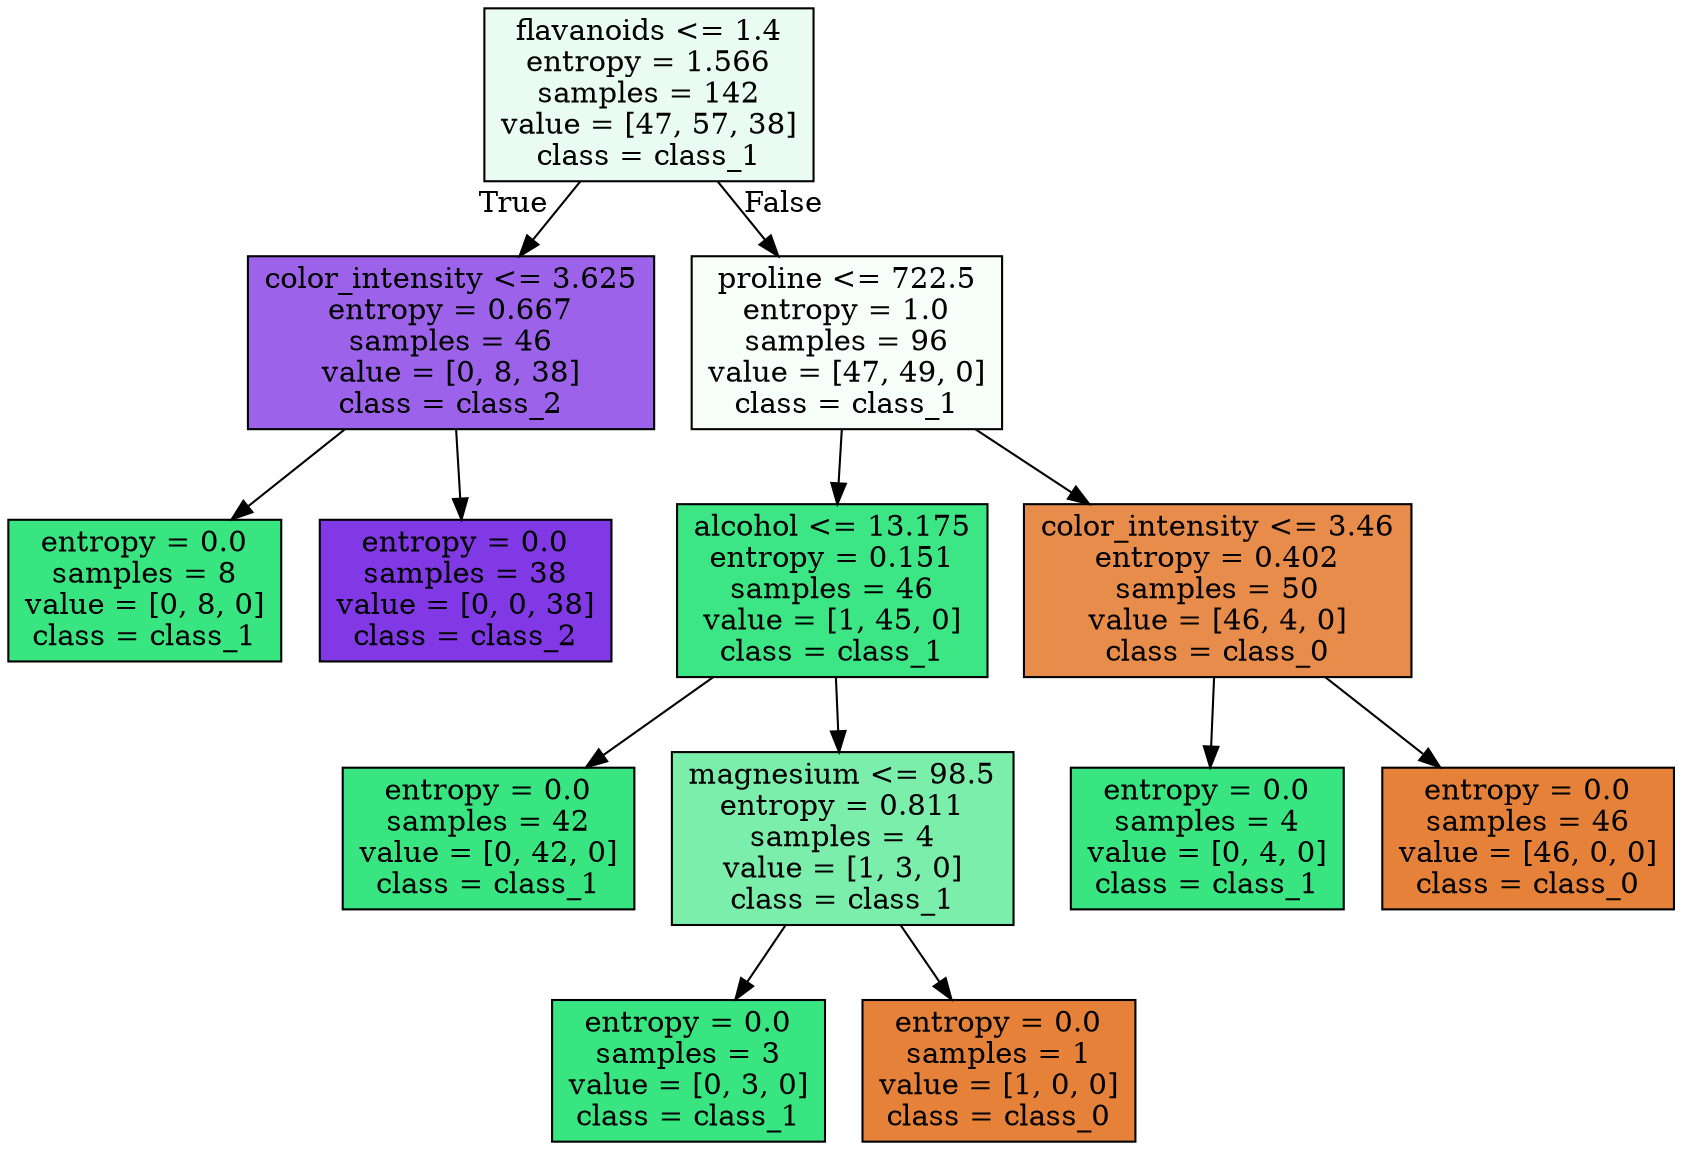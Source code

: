 digraph Tree {
node [shape=box, style="filled", color="black"] ;
0 [label="flavanoids <= 1.4\nentropy = 1.566\nsamples = 142\nvalue = [47, 57, 38]\nclass = class_1", fillcolor="#eafcf2"] ;
1 [label="color_intensity <= 3.625\nentropy = 0.667\nsamples = 46\nvalue = [0, 8, 38]\nclass = class_2", fillcolor="#9c63ea"] ;
0 -> 1 [labeldistance=2.5, labelangle=45, headlabel="True"] ;
5 [label="entropy = 0.0\nsamples = 8\nvalue = [0, 8, 0]\nclass = class_1", fillcolor="#39e581"] ;
1 -> 5 ;
6 [label="entropy = 0.0\nsamples = 38\nvalue = [0, 0, 38]\nclass = class_2", fillcolor="#8139e5"] ;
1 -> 6 ;
2 [label="proline <= 722.5\nentropy = 1.0\nsamples = 96\nvalue = [47, 49, 0]\nclass = class_1", fillcolor="#f7fefa"] ;
0 -> 2 [labeldistance=2.5, labelangle=-45, headlabel="False"] ;
3 [label="alcohol <= 13.175\nentropy = 0.151\nsamples = 46\nvalue = [1, 45, 0]\nclass = class_1", fillcolor="#3de684"] ;
2 -> 3 ;
9 [label="entropy = 0.0\nsamples = 42\nvalue = [0, 42, 0]\nclass = class_1", fillcolor="#39e581"] ;
3 -> 9 ;
10 [label="magnesium <= 98.5\nentropy = 0.811\nsamples = 4\nvalue = [1, 3, 0]\nclass = class_1", fillcolor="#7beeab"] ;
3 -> 10 ;
11 [label="entropy = 0.0\nsamples = 3\nvalue = [0, 3, 0]\nclass = class_1", fillcolor="#39e581"] ;
10 -> 11 ;
12 [label="entropy = 0.0\nsamples = 1\nvalue = [1, 0, 0]\nclass = class_0", fillcolor="#e58139"] ;
10 -> 12 ;
4 [label="color_intensity <= 3.46\nentropy = 0.402\nsamples = 50\nvalue = [46, 4, 0]\nclass = class_0", fillcolor="#e78c4a"] ;
2 -> 4 ;
7 [label="entropy = 0.0\nsamples = 4\nvalue = [0, 4, 0]\nclass = class_1", fillcolor="#39e581"] ;
4 -> 7 ;
8 [label="entropy = 0.0\nsamples = 46\nvalue = [46, 0, 0]\nclass = class_0", fillcolor="#e58139"] ;
4 -> 8 ;
}